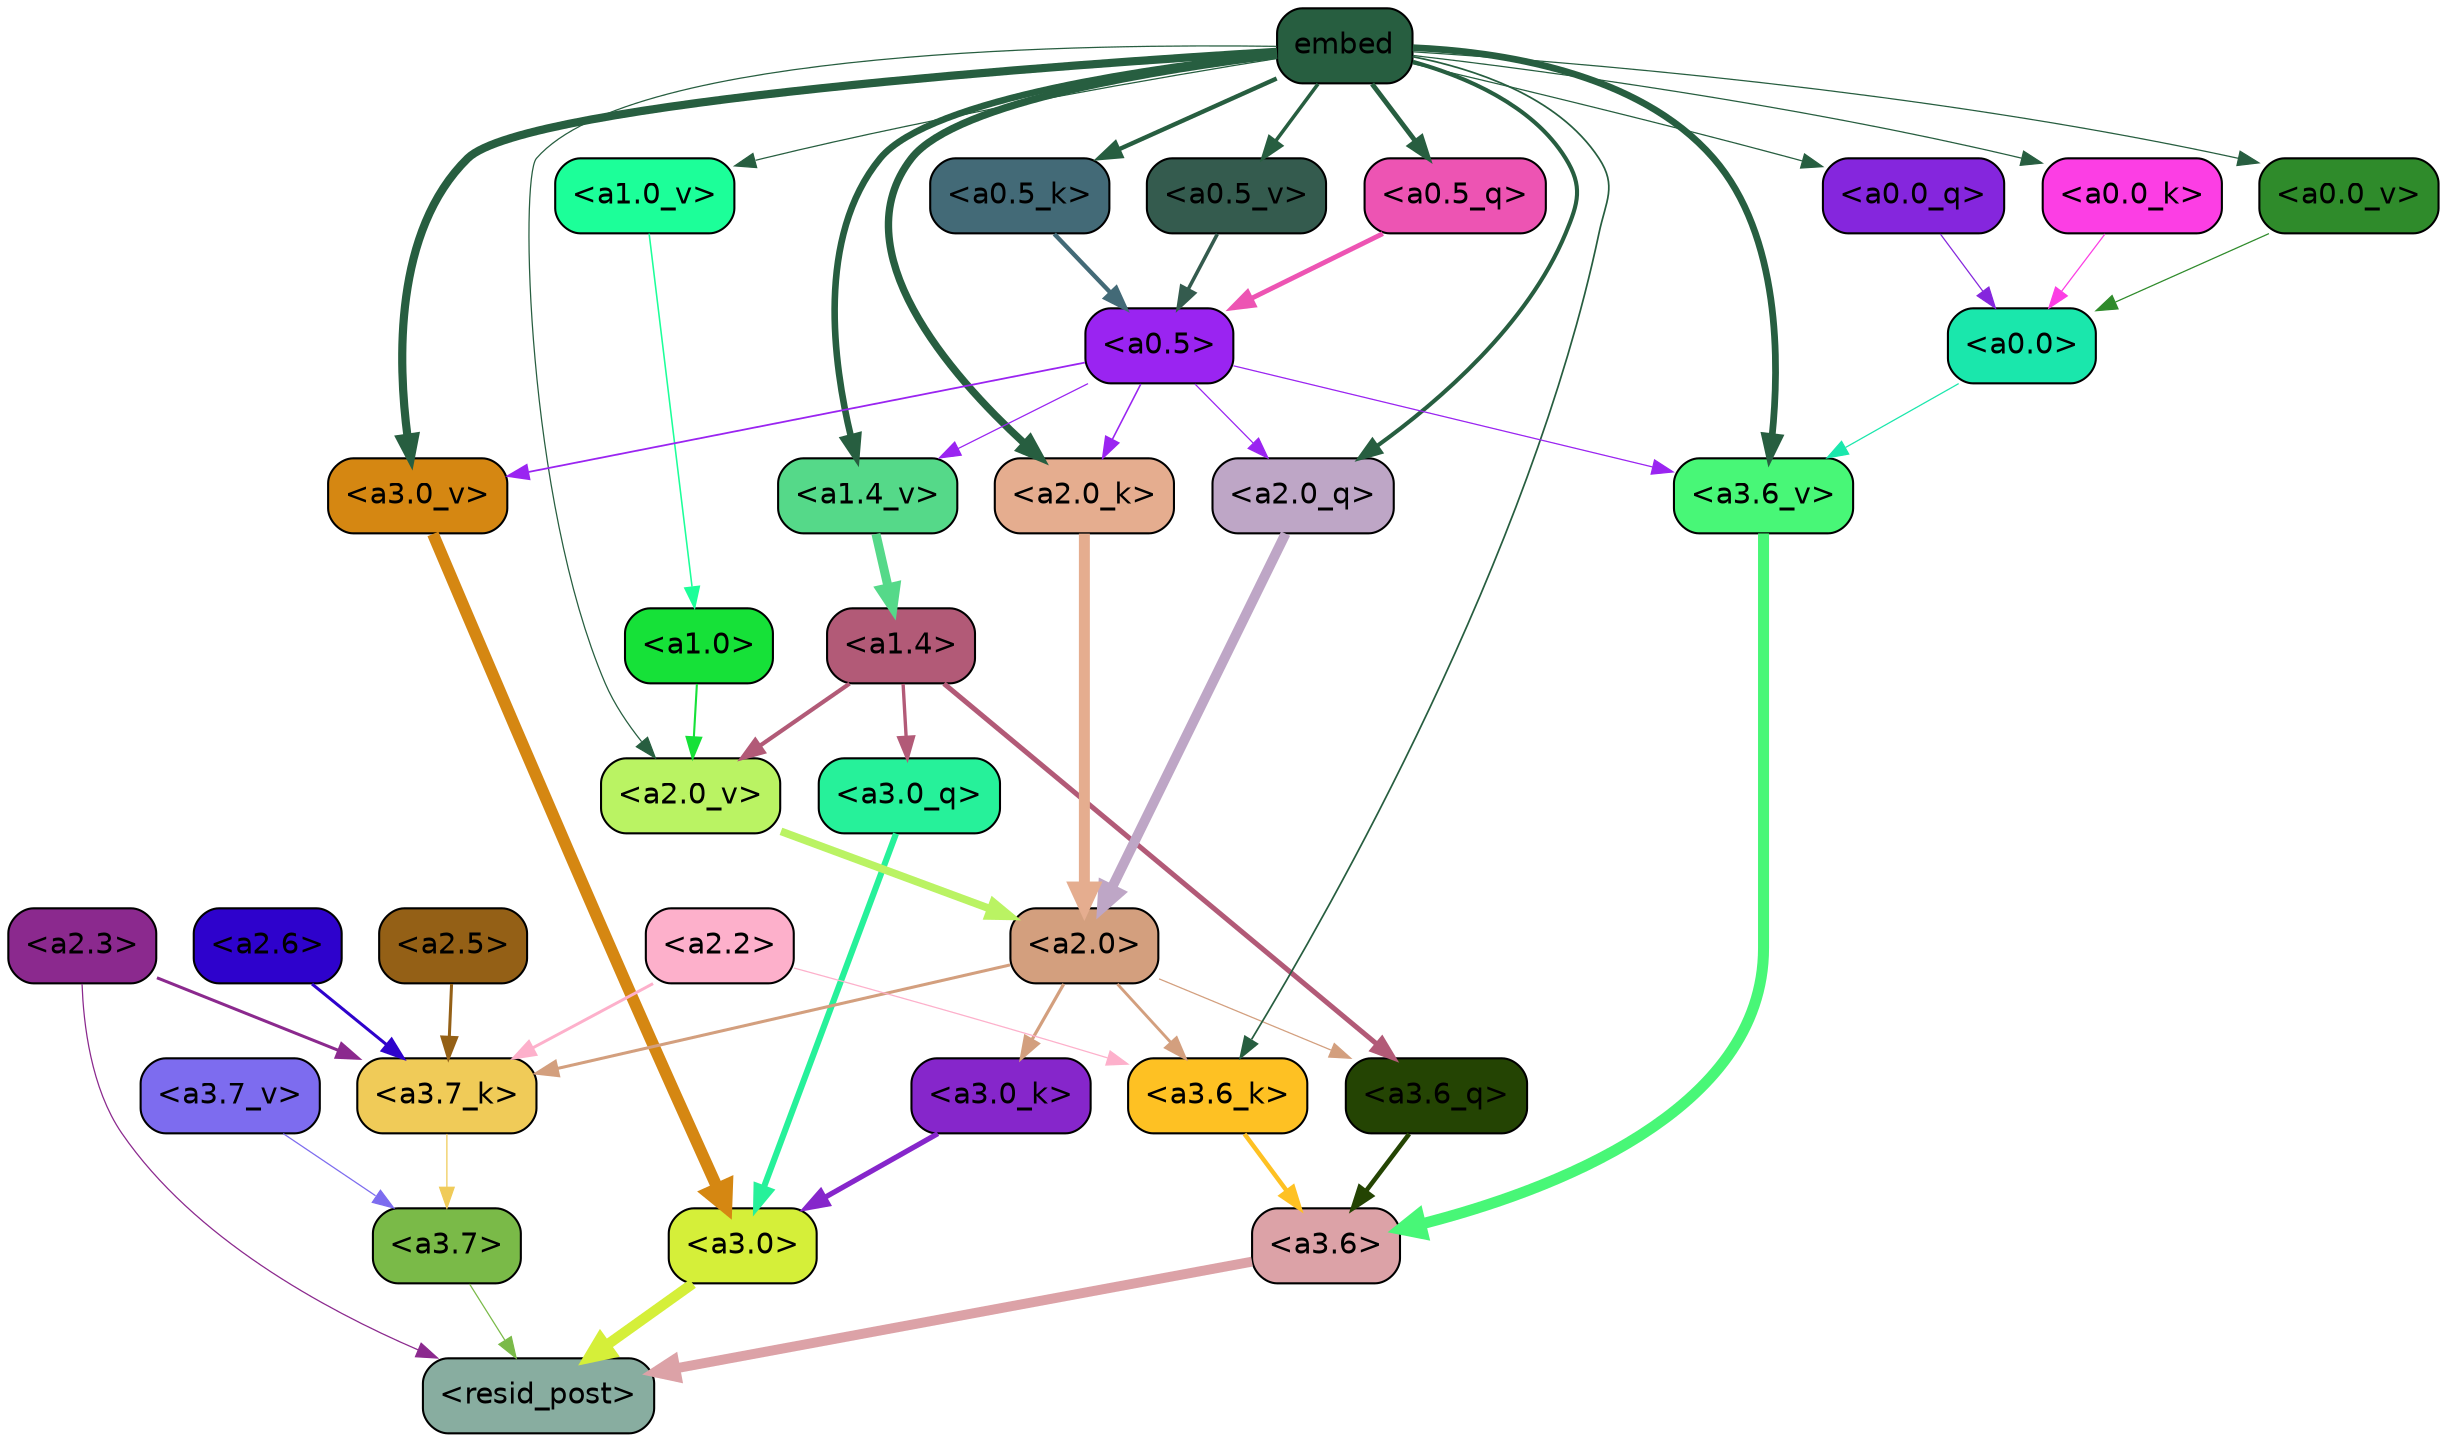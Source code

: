 strict digraph "" {
	graph [bgcolor=transparent,
		layout=dot,
		overlap=false,
		splines=true
	];
	"<a3.7>"	[color=black,
		fillcolor="#7aba48",
		fontname=Helvetica,
		shape=box,
		style="filled, rounded"];
	"<resid_post>"	[color=black,
		fillcolor="#88ada0",
		fontname=Helvetica,
		shape=box,
		style="filled, rounded"];
	"<a3.7>" -> "<resid_post>"	[color="#7aba48",
		penwidth=0.6];
	"<a3.6>"	[color=black,
		fillcolor="#dca2a7",
		fontname=Helvetica,
		shape=box,
		style="filled, rounded"];
	"<a3.6>" -> "<resid_post>"	[color="#dca2a7",
		penwidth=4.749041676521301];
	"<a3.0>"	[color=black,
		fillcolor="#d5ef39",
		fontname=Helvetica,
		shape=box,
		style="filled, rounded"];
	"<a3.0>" -> "<resid_post>"	[color="#d5ef39",
		penwidth=5.004215121269226];
	"<a2.3>"	[color=black,
		fillcolor="#8b298e",
		fontname=Helvetica,
		shape=box,
		style="filled, rounded"];
	"<a2.3>" -> "<resid_post>"	[color="#8b298e",
		penwidth=0.6];
	"<a3.7_k>"	[color=black,
		fillcolor="#f0cb58",
		fontname=Helvetica,
		shape=box,
		style="filled, rounded"];
	"<a2.3>" -> "<a3.7_k>"	[color="#8b298e",
		penwidth=1.4559586644172668];
	"<a3.6_q>"	[color=black,
		fillcolor="#244403",
		fontname=Helvetica,
		shape=box,
		style="filled, rounded"];
	"<a3.6_q>" -> "<a3.6>"	[color="#244403",
		penwidth=2.199681341648102];
	"<a3.0_q>"	[color=black,
		fillcolor="#26f19a",
		fontname=Helvetica,
		shape=box,
		style="filled, rounded"];
	"<a3.0_q>" -> "<a3.0>"	[color="#26f19a",
		penwidth=2.9459195733070374];
	"<a3.7_k>" -> "<a3.7>"	[color="#f0cb58",
		penwidth=0.6];
	"<a3.6_k>"	[color=black,
		fillcolor="#fec123",
		fontname=Helvetica,
		shape=box,
		style="filled, rounded"];
	"<a3.6_k>" -> "<a3.6>"	[color="#fec123",
		penwidth=2.13908451795578];
	"<a3.0_k>"	[color=black,
		fillcolor="#8626cb",
		fontname=Helvetica,
		shape=box,
		style="filled, rounded"];
	"<a3.0_k>" -> "<a3.0>"	[color="#8626cb",
		penwidth=2.520303964614868];
	"<a3.7_v>"	[color=black,
		fillcolor="#7d6cef",
		fontname=Helvetica,
		shape=box,
		style="filled, rounded"];
	"<a3.7_v>" -> "<a3.7>"	[color="#7d6cef",
		penwidth=0.6];
	"<a3.6_v>"	[color=black,
		fillcolor="#48f777",
		fontname=Helvetica,
		shape=box,
		style="filled, rounded"];
	"<a3.6_v>" -> "<a3.6>"	[color="#48f777",
		penwidth=5.297133803367615];
	"<a3.0_v>"	[color=black,
		fillcolor="#d58712",
		fontname=Helvetica,
		shape=box,
		style="filled, rounded"];
	"<a3.0_v>" -> "<a3.0>"	[color="#d58712",
		penwidth=5.680712580680847];
	"<a2.0>"	[color=black,
		fillcolor="#d39f7e",
		fontname=Helvetica,
		shape=box,
		style="filled, rounded"];
	"<a2.0>" -> "<a3.6_q>"	[color="#d39f7e",
		penwidth=0.6];
	"<a2.0>" -> "<a3.7_k>"	[color="#d39f7e",
		penwidth=1.4582423567771912];
	"<a2.0>" -> "<a3.6_k>"	[color="#d39f7e",
		penwidth=1.3792681694030762];
	"<a2.0>" -> "<a3.0_k>"	[color="#d39f7e",
		penwidth=1.5433646440505981];
	"<a1.4>"	[color=black,
		fillcolor="#b25a77",
		fontname=Helvetica,
		shape=box,
		style="filled, rounded"];
	"<a1.4>" -> "<a3.6_q>"	[color="#b25a77",
		penwidth=2.419991135597229];
	"<a1.4>" -> "<a3.0_q>"	[color="#b25a77",
		penwidth=1.6166993975639343];
	"<a2.0_v>"	[color=black,
		fillcolor="#baf363",
		fontname=Helvetica,
		shape=box,
		style="filled, rounded"];
	"<a1.4>" -> "<a2.0_v>"	[color="#b25a77",
		penwidth=2.0025704503059387];
	"<a2.6>"	[color=black,
		fillcolor="#2e02cc",
		fontname=Helvetica,
		shape=box,
		style="filled, rounded"];
	"<a2.6>" -> "<a3.7_k>"	[color="#2e02cc",
		penwidth=1.468173325061798];
	"<a2.5>"	[color=black,
		fillcolor="#946016",
		fontname=Helvetica,
		shape=box,
		style="filled, rounded"];
	"<a2.5>" -> "<a3.7_k>"	[color="#946016",
		penwidth=1.457568109035492];
	"<a2.2>"	[color=black,
		fillcolor="#fdb0cb",
		fontname=Helvetica,
		shape=box,
		style="filled, rounded"];
	"<a2.2>" -> "<a3.7_k>"	[color="#fdb0cb",
		penwidth=1.4199435114860535];
	"<a2.2>" -> "<a3.6_k>"	[color="#fdb0cb",
		penwidth=0.6];
	embed	[color=black,
		fillcolor="#275e40",
		fontname=Helvetica,
		shape=box,
		style="filled, rounded"];
	embed -> "<a3.6_k>"	[color="#275e40",
		penwidth=0.8273519277572632];
	embed -> "<a3.6_v>"	[color="#275e40",
		penwidth=3.2414157912135124];
	embed -> "<a3.0_v>"	[color="#275e40",
		penwidth=3.929257571697235];
	"<a2.0_q>"	[color=black,
		fillcolor="#bea6c6",
		fontname=Helvetica,
		shape=box,
		style="filled, rounded"];
	embed -> "<a2.0_q>"	[color="#275e40",
		penwidth=1.964182734489441];
	"<a2.0_k>"	[color=black,
		fillcolor="#e5ad8f",
		fontname=Helvetica,
		shape=box,
		style="filled, rounded"];
	embed -> "<a2.0_k>"	[color="#275e40",
		penwidth=3.5506991147994995];
	embed -> "<a2.0_v>"	[color="#275e40",
		penwidth=0.6];
	"<a1.4_v>"	[color=black,
		fillcolor="#55d989",
		fontname=Helvetica,
		shape=box,
		style="filled, rounded"];
	embed -> "<a1.4_v>"	[color="#275e40",
		penwidth=3.168231725692749];
	"<a1.0_v>"	[color=black,
		fillcolor="#1cff99",
		fontname=Helvetica,
		shape=box,
		style="filled, rounded"];
	embed -> "<a1.0_v>"	[color="#275e40",
		penwidth=0.6];
	"<a0.5_q>"	[color=black,
		fillcolor="#ed54b3",
		fontname=Helvetica,
		shape=box,
		style="filled, rounded"];
	embed -> "<a0.5_q>"	[color="#275e40",
		penwidth=2.327558994293213];
	"<a0.0_q>"	[color=black,
		fillcolor="#8526dd",
		fontname=Helvetica,
		shape=box,
		style="filled, rounded"];
	embed -> "<a0.0_q>"	[color="#275e40",
		penwidth=0.6];
	"<a0.5_k>"	[color=black,
		fillcolor="#436a77",
		fontname=Helvetica,
		shape=box,
		style="filled, rounded"];
	embed -> "<a0.5_k>"	[color="#275e40",
		penwidth=2.1025025844573975];
	"<a0.0_k>"	[color=black,
		fillcolor="#fc3ee4",
		fontname=Helvetica,
		shape=box,
		style="filled, rounded"];
	embed -> "<a0.0_k>"	[color="#275e40",
		penwidth=0.6];
	"<a0.5_v>"	[color=black,
		fillcolor="#345b4e",
		fontname=Helvetica,
		shape=box,
		style="filled, rounded"];
	embed -> "<a0.5_v>"	[color="#275e40",
		penwidth=1.7111363410949707];
	"<a0.0_v>"	[color=black,
		fillcolor="#2f8b2b",
		fontname=Helvetica,
		shape=box,
		style="filled, rounded"];
	embed -> "<a0.0_v>"	[color="#275e40",
		penwidth=0.6];
	"<a0.5>"	[color=black,
		fillcolor="#9a24f1",
		fontname=Helvetica,
		shape=box,
		style="filled, rounded"];
	"<a0.5>" -> "<a3.6_v>"	[color="#9a24f1",
		penwidth=0.6];
	"<a0.5>" -> "<a3.0_v>"	[color="#9a24f1",
		penwidth=0.8535017371177673];
	"<a0.5>" -> "<a2.0_q>"	[color="#9a24f1",
		penwidth=0.6];
	"<a0.5>" -> "<a2.0_k>"	[color="#9a24f1",
		penwidth=0.7573999166488647];
	"<a0.5>" -> "<a1.4_v>"	[color="#9a24f1",
		penwidth=0.6];
	"<a0.0>"	[color=black,
		fillcolor="#1ae7ac",
		fontname=Helvetica,
		shape=box,
		style="filled, rounded"];
	"<a0.0>" -> "<a3.6_v>"	[color="#1ae7ac",
		penwidth=0.6];
	"<a2.0_q>" -> "<a2.0>"	[color="#bea6c6",
		penwidth=4.792815744876862];
	"<a2.0_k>" -> "<a2.0>"	[color="#e5ad8f",
		penwidth=5.262323796749115];
	"<a2.0_v>" -> "<a2.0>"	[color="#baf363",
		penwidth=3.7105380296707153];
	"<a1.0>"	[color=black,
		fillcolor="#16e138",
		fontname=Helvetica,
		shape=box,
		style="filled, rounded"];
	"<a1.0>" -> "<a2.0_v>"	[color="#16e138",
		penwidth=1.0112443566322327];
	"<a1.4_v>" -> "<a1.4>"	[color="#55d989",
		penwidth=4.302925705909729];
	"<a1.0_v>" -> "<a1.0>"	[color="#1cff99",
		penwidth=0.751367449760437];
	"<a0.5_q>" -> "<a0.5>"	[color="#ed54b3",
		penwidth=2.3275599479675293];
	"<a0.0_q>" -> "<a0.0>"	[color="#8526dd",
		penwidth=0.6];
	"<a0.5_k>" -> "<a0.5>"	[color="#436a77",
		penwidth=2.1024985313415527];
	"<a0.0_k>" -> "<a0.0>"	[color="#fc3ee4",
		penwidth=0.6];
	"<a0.5_v>" -> "<a0.5>"	[color="#345b4e",
		penwidth=1.711136817932129];
	"<a0.0_v>" -> "<a0.0>"	[color="#2f8b2b",
		penwidth=0.6];
}
